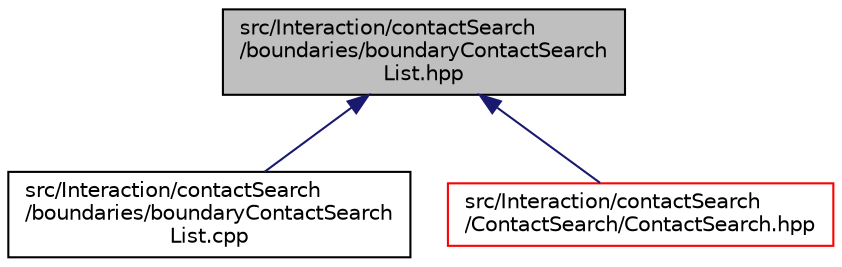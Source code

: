 digraph "src/Interaction/contactSearch/boundaries/boundaryContactSearchList.hpp"
{
 // LATEX_PDF_SIZE
  edge [fontname="Helvetica",fontsize="10",labelfontname="Helvetica",labelfontsize="10"];
  node [fontname="Helvetica",fontsize="10",shape=record];
  Node1 [label="src/Interaction/contactSearch\l/boundaries/boundaryContactSearch\lList.hpp",height=0.2,width=0.4,color="black", fillcolor="grey75", style="filled", fontcolor="black",tooltip=" "];
  Node1 -> Node2 [dir="back",color="midnightblue",fontsize="10",style="solid",fontname="Helvetica"];
  Node2 [label="src/Interaction/contactSearch\l/boundaries/boundaryContactSearch\lList.cpp",height=0.2,width=0.4,color="black", fillcolor="white", style="filled",URL="$boundaryContactSearchList_8cpp.html",tooltip=" "];
  Node1 -> Node3 [dir="back",color="midnightblue",fontsize="10",style="solid",fontname="Helvetica"];
  Node3 [label="src/Interaction/contactSearch\l/ContactSearch/ContactSearch.hpp",height=0.2,width=0.4,color="red", fillcolor="white", style="filled",URL="$ContactSearch_8hpp.html",tooltip=" "];
}
